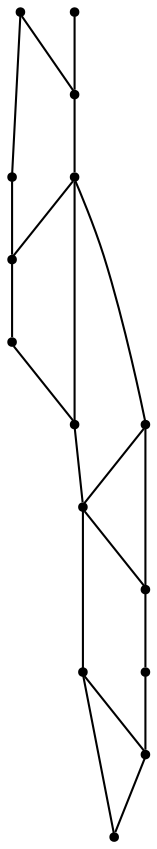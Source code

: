 graph {
  node [shape=point,comment="{\"directed\":false,\"doi\":\"10.1007/3-540-36151-0_4\",\"figure\":\"3 (1)\"}"]

  v0 [pos="823.5374927520752,2389.112582736545"]
  v1 [pos="823.5374927520754,2497.362501356336"]
  v2 [pos="742.5374825795492,2497.3625013563365"]
  v3 [pos="666.6625181833904,2389.112582736545"]
  v4 [pos="726.2875080108643,2389.112582736545"]
  v5 [pos="666.6625181833904,2497.3625013563365"]
  v6 [pos="607.1625232696533,2497.3625013563365"]
  v7 [pos="498.9124933878581,2389.112582736545"]
  v8 [pos="580.0374825795492,2389.112582736545"]
  v9 [pos="471.7874844868978,2497.3625013563365"]
  v10 [pos="531.2874794006348,2497.3625013563365"]
  v11 [pos="390.6625111897787,2497.3625013563365"]
  v12 [pos="390.6625111897787,2389.112582736545"]
  v13 [pos="309.5375061035156,2389.112582736545"]
  v14 [pos="309.5375061035156,2497.3625013563365"]

  v0 -- v1 [id="-1",pos="823.5374927520752,2389.112582736545 823.5374927520754,2497.362501356336 823.5374927520754,2497.362501356336 823.5374927520754,2497.362501356336"]
  v14 -- v11 [id="-3",pos="309.5375061035156,2497.3625013563365 390.6625111897787,2497.3625013563365 390.6625111897787,2497.3625013563365 390.6625111897787,2497.3625013563365"]
  v11 -- v9 [id="-4",pos="390.6625111897787,2497.3625013563365 471.7874844868978,2497.3625013563365 471.7874844868978,2497.3625013563365 471.7874844868978,2497.3625013563365"]
  v9 -- v10 [id="-5",pos="471.7874844868978,2497.3625013563365 531.2874794006348,2497.3625013563365 531.2874794006348,2497.3625013563365 531.2874794006348,2497.3625013563365"]
  v10 -- v6 [id="-6",pos="531.2874794006348,2497.3625013563365 607.1625232696533,2497.3625013563365 607.1625232696533,2497.3625013563365 607.1625232696533,2497.3625013563365"]
  v6 -- v5 [id="-7",pos="607.1625232696533,2497.3625013563365 666.6625181833904,2497.3625013563365 666.6625181833904,2497.3625013563365 666.6625181833904,2497.3625013563365"]
  v5 -- v2 [id="-8",pos="666.6625181833904,2497.3625013563365 742.5374825795492,2497.3625013563365 742.5374825795492,2497.3625013563365 742.5374825795492,2497.3625013563365"]
  v2 -- v1 [id="-9",pos="742.5374825795492,2497.3625013563365 823.5374927520754,2497.362501356336 823.5374927520754,2497.362501356336 823.5374927520754,2497.362501356336"]
  v13 -- v12 [id="-12",pos="309.5375061035156,2389.112582736545 390.6625111897787,2389.112582736545 390.6625111897787,2389.112582736545 390.6625111897787,2389.112582736545"]
  v12 -- v7 [id="-13",pos="390.6625111897787,2389.112582736545 498.9124933878581,2389.112582736545 498.9124933878581,2389.112582736545 498.9124933878581,2389.112582736545"]
  v7 -- v8 [id="-14",pos="498.9124933878581,2389.112582736545 580.0374825795492,2389.112582736545 580.0374825795492,2389.112582736545 580.0374825795492,2389.112582736545"]
  v8 -- v3 [id="-15",pos="580.0374825795492,2389.112582736545 666.6625181833904,2389.112582736545 666.6625181833904,2389.112582736545 666.6625181833904,2389.112582736545"]
  v3 -- v4 [id="-16",pos="666.6625181833904,2389.112582736545 726.2875080108643,2389.112582736545 726.2875080108643,2389.112582736545 726.2875080108643,2389.112582736545"]
  v4 -- v0 [id="-17",pos="726.2875080108643,2389.112582736545 823.5374927520752,2389.112582736545 823.5374927520752,2389.112582736545 823.5374927520752,2389.112582736545"]
  v14 -- v12 [id="-19",pos="309.5375061035156,2497.3625013563365 390.6625111897787,2389.112582736545 390.6625111897787,2389.112582736545 390.6625111897787,2389.112582736545"]
  v7 -- v9 [id="-25",pos="498.9124933878581,2389.112582736545 471.7874844868978,2497.3625013563365 471.7874844868978,2497.3625013563365 471.7874844868978,2497.3625013563365"]
  v2 -- v0 [id="-26",pos="742.5374825795492,2497.3625013563365 823.5374927520752,2389.112582736545 823.5374927520752,2389.112582736545 823.5374927520752,2389.112582736545"]
  v8 -- v5 [id="-27",pos="580.0374825795492,2389.112582736545 666.6625181833904,2497.3625013563365 666.6625181833904,2497.3625013563365 666.6625181833904,2497.3625013563365"]
  v6 -- v7 [id="-28",pos="607.1625232696533,2497.3625013563365 498.9124933878581,2389.112582736545 498.9124933878581,2389.112582736545 498.9124933878581,2389.112582736545"]
  v5 -- v3 [id="-30",pos="666.6625181833904,2497.3625013563365 666.6625181833904,2389.112582736545 666.6625181833904,2389.112582736545 666.6625181833904,2389.112582736545"]
}